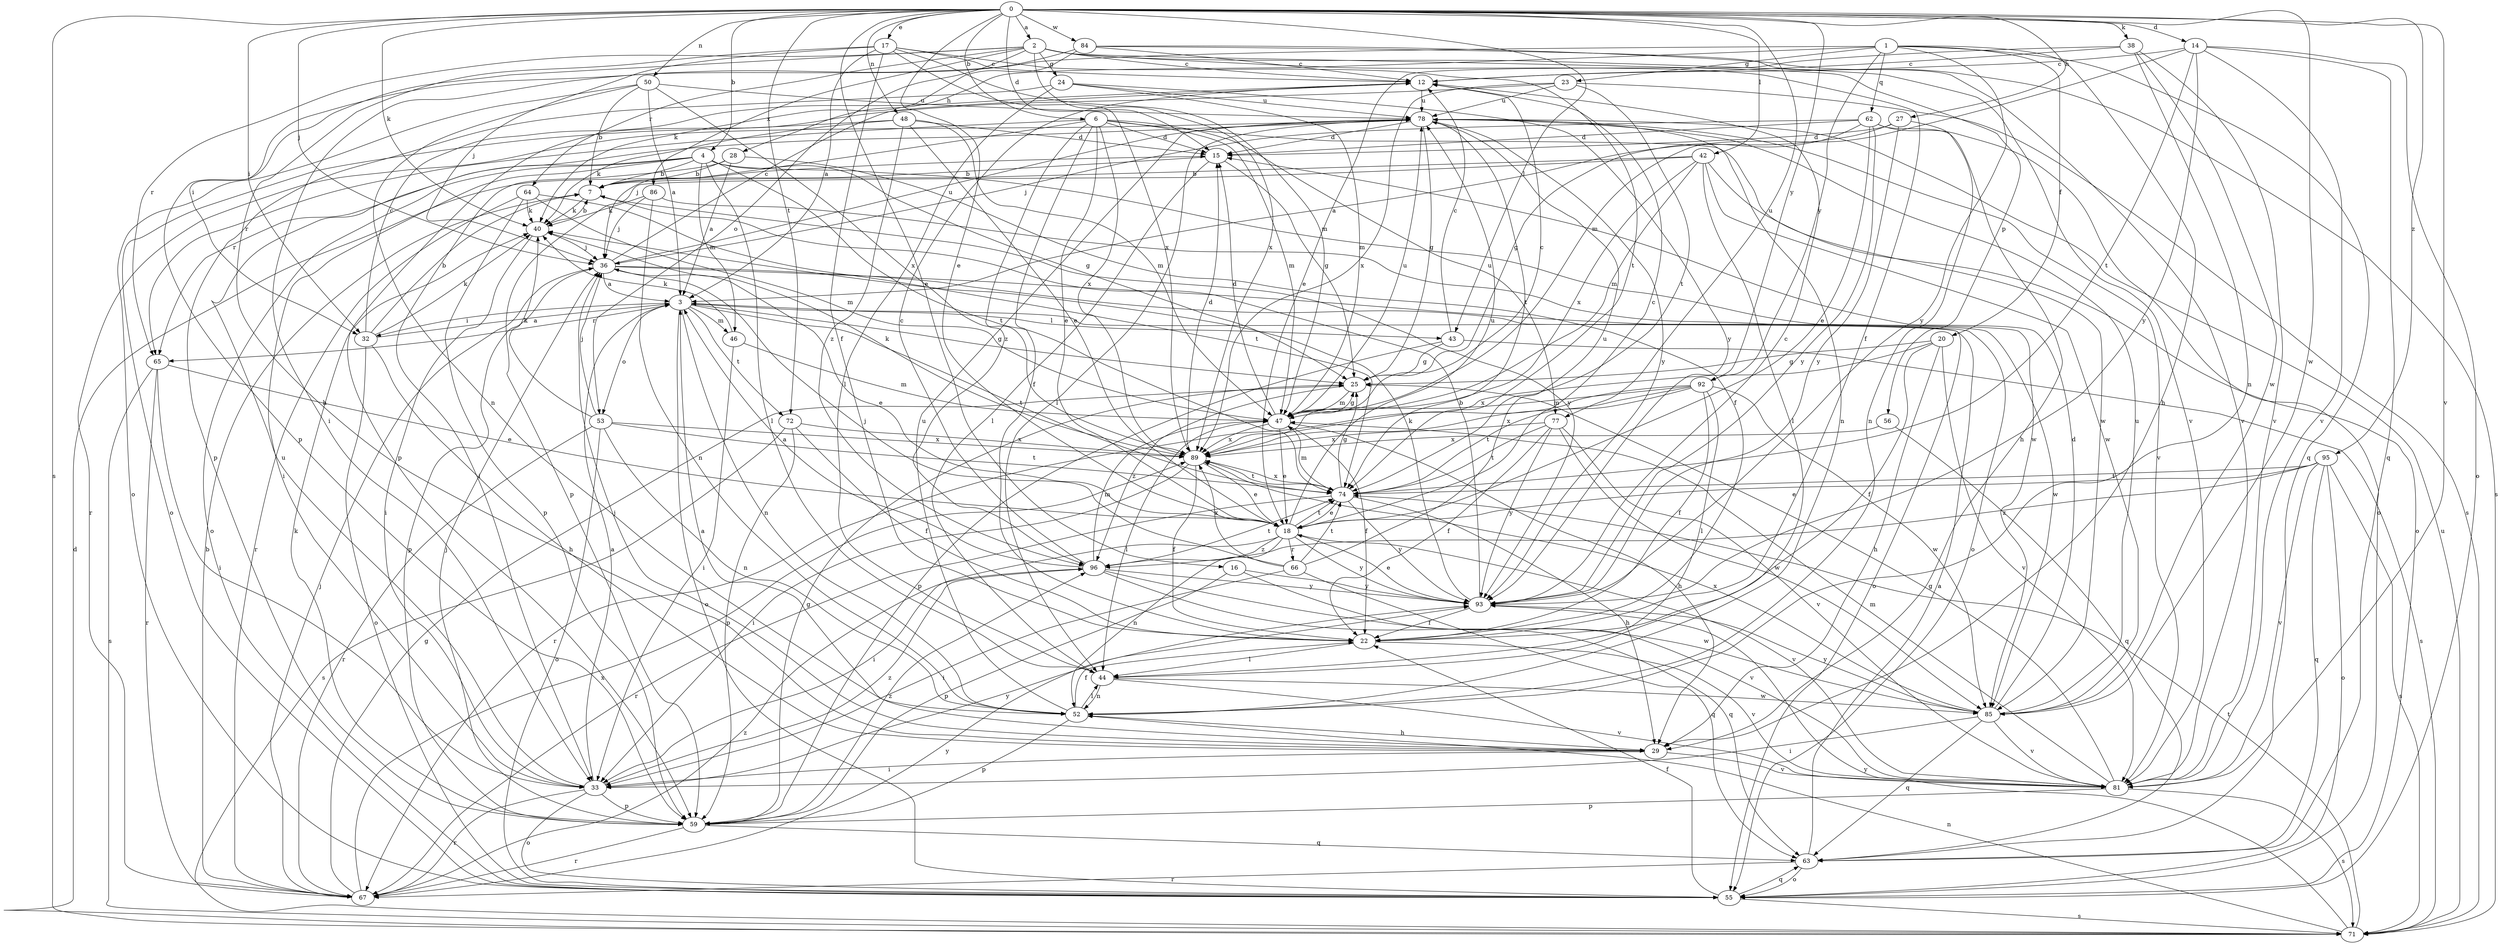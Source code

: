 strict digraph  {
0;
1;
2;
3;
4;
6;
7;
12;
14;
15;
16;
17;
18;
20;
22;
23;
24;
25;
27;
28;
29;
32;
33;
36;
38;
40;
42;
43;
44;
46;
47;
48;
50;
52;
53;
55;
56;
59;
62;
63;
64;
65;
66;
67;
71;
72;
74;
77;
78;
81;
84;
85;
86;
89;
92;
93;
95;
96;
0 -> 2  [label=a];
0 -> 4  [label=b];
0 -> 6  [label=b];
0 -> 14  [label=d];
0 -> 15  [label=d];
0 -> 16  [label=e];
0 -> 17  [label=e];
0 -> 18  [label=e];
0 -> 27  [label=h];
0 -> 32  [label=i];
0 -> 36  [label=j];
0 -> 38  [label=k];
0 -> 40  [label=k];
0 -> 42  [label=l];
0 -> 43  [label=l];
0 -> 48  [label=n];
0 -> 50  [label=n];
0 -> 71  [label=s];
0 -> 72  [label=t];
0 -> 77  [label=u];
0 -> 81  [label=v];
0 -> 84  [label=w];
0 -> 85  [label=w];
0 -> 92  [label=y];
0 -> 95  [label=z];
1 -> 20  [label=f];
1 -> 23  [label=g];
1 -> 28  [label=h];
1 -> 29  [label=h];
1 -> 32  [label=i];
1 -> 62  [label=q];
1 -> 63  [label=q];
1 -> 92  [label=y];
1 -> 93  [label=y];
2 -> 12  [label=c];
2 -> 22  [label=f];
2 -> 24  [label=g];
2 -> 53  [label=o];
2 -> 56  [label=p];
2 -> 59  [label=p];
2 -> 64  [label=r];
2 -> 65  [label=r];
2 -> 81  [label=v];
2 -> 86  [label=x];
2 -> 89  [label=x];
3 -> 25  [label=g];
3 -> 32  [label=i];
3 -> 43  [label=l];
3 -> 46  [label=m];
3 -> 52  [label=n];
3 -> 53  [label=o];
3 -> 55  [label=o];
3 -> 65  [label=r];
3 -> 72  [label=t];
3 -> 74  [label=t];
4 -> 7  [label=b];
4 -> 25  [label=g];
4 -> 33  [label=i];
4 -> 44  [label=l];
4 -> 46  [label=m];
4 -> 55  [label=o];
4 -> 65  [label=r];
4 -> 74  [label=t];
4 -> 85  [label=w];
6 -> 15  [label=d];
6 -> 18  [label=e];
6 -> 22  [label=f];
6 -> 36  [label=j];
6 -> 47  [label=m];
6 -> 65  [label=r];
6 -> 77  [label=u];
6 -> 85  [label=w];
6 -> 89  [label=x];
6 -> 96  [label=z];
7 -> 40  [label=k];
7 -> 93  [label=y];
12 -> 78  [label=u];
14 -> 12  [label=c];
14 -> 47  [label=m];
14 -> 55  [label=o];
14 -> 63  [label=q];
14 -> 74  [label=t];
14 -> 81  [label=v];
14 -> 93  [label=y];
15 -> 7  [label=b];
15 -> 25  [label=g];
15 -> 44  [label=l];
16 -> 59  [label=p];
16 -> 81  [label=v];
16 -> 93  [label=y];
17 -> 3  [label=a];
17 -> 12  [label=c];
17 -> 22  [label=f];
17 -> 29  [label=h];
17 -> 36  [label=j];
17 -> 47  [label=m];
17 -> 74  [label=t];
17 -> 89  [label=x];
18 -> 12  [label=c];
18 -> 33  [label=i];
18 -> 52  [label=n];
18 -> 66  [label=r];
18 -> 74  [label=t];
18 -> 78  [label=u];
18 -> 81  [label=v];
18 -> 93  [label=y];
18 -> 96  [label=z];
20 -> 22  [label=f];
20 -> 25  [label=g];
20 -> 29  [label=h];
20 -> 81  [label=v];
20 -> 89  [label=x];
22 -> 44  [label=l];
22 -> 81  [label=v];
23 -> 59  [label=p];
23 -> 71  [label=s];
23 -> 74  [label=t];
23 -> 78  [label=u];
23 -> 89  [label=x];
24 -> 44  [label=l];
24 -> 47  [label=m];
24 -> 59  [label=p];
24 -> 78  [label=u];
24 -> 93  [label=y];
25 -> 47  [label=m];
25 -> 96  [label=z];
27 -> 3  [label=a];
27 -> 15  [label=d];
27 -> 52  [label=n];
27 -> 93  [label=y];
28 -> 3  [label=a];
28 -> 7  [label=b];
28 -> 22  [label=f];
28 -> 33  [label=i];
29 -> 3  [label=a];
29 -> 33  [label=i];
29 -> 36  [label=j];
29 -> 81  [label=v];
32 -> 3  [label=a];
32 -> 7  [label=b];
32 -> 12  [label=c];
32 -> 29  [label=h];
32 -> 40  [label=k];
32 -> 55  [label=o];
33 -> 3  [label=a];
33 -> 55  [label=o];
33 -> 59  [label=p];
33 -> 67  [label=r];
33 -> 78  [label=u];
33 -> 93  [label=y];
33 -> 96  [label=z];
36 -> 3  [label=a];
36 -> 12  [label=c];
36 -> 18  [label=e];
36 -> 55  [label=o];
36 -> 59  [label=p];
36 -> 78  [label=u];
36 -> 85  [label=w];
38 -> 12  [label=c];
38 -> 18  [label=e];
38 -> 52  [label=n];
38 -> 81  [label=v];
38 -> 85  [label=w];
40 -> 7  [label=b];
40 -> 33  [label=i];
40 -> 36  [label=j];
42 -> 7  [label=b];
42 -> 44  [label=l];
42 -> 47  [label=m];
42 -> 55  [label=o];
42 -> 59  [label=p];
42 -> 85  [label=w];
42 -> 89  [label=x];
43 -> 12  [label=c];
43 -> 25  [label=g];
43 -> 59  [label=p];
43 -> 71  [label=s];
44 -> 52  [label=n];
44 -> 81  [label=v];
44 -> 85  [label=w];
46 -> 33  [label=i];
46 -> 40  [label=k];
46 -> 47  [label=m];
47 -> 12  [label=c];
47 -> 15  [label=d];
47 -> 18  [label=e];
47 -> 22  [label=f];
47 -> 25  [label=g];
47 -> 29  [label=h];
47 -> 44  [label=l];
47 -> 78  [label=u];
47 -> 89  [label=x];
48 -> 15  [label=d];
48 -> 18  [label=e];
48 -> 40  [label=k];
48 -> 47  [label=m];
48 -> 55  [label=o];
48 -> 96  [label=z];
50 -> 3  [label=a];
50 -> 7  [label=b];
50 -> 52  [label=n];
50 -> 55  [label=o];
50 -> 78  [label=u];
50 -> 89  [label=x];
52 -> 22  [label=f];
52 -> 29  [label=h];
52 -> 44  [label=l];
52 -> 59  [label=p];
52 -> 78  [label=u];
53 -> 36  [label=j];
53 -> 40  [label=k];
53 -> 52  [label=n];
53 -> 55  [label=o];
53 -> 67  [label=r];
53 -> 74  [label=t];
53 -> 89  [label=x];
55 -> 22  [label=f];
55 -> 63  [label=q];
55 -> 71  [label=s];
56 -> 63  [label=q];
56 -> 89  [label=x];
59 -> 25  [label=g];
59 -> 36  [label=j];
59 -> 40  [label=k];
59 -> 63  [label=q];
59 -> 67  [label=r];
59 -> 96  [label=z];
62 -> 15  [label=d];
62 -> 18  [label=e];
62 -> 25  [label=g];
62 -> 29  [label=h];
62 -> 36  [label=j];
62 -> 55  [label=o];
62 -> 93  [label=y];
63 -> 3  [label=a];
63 -> 55  [label=o];
63 -> 67  [label=r];
64 -> 40  [label=k];
64 -> 47  [label=m];
64 -> 59  [label=p];
64 -> 67  [label=r];
64 -> 74  [label=t];
65 -> 18  [label=e];
65 -> 33  [label=i];
65 -> 67  [label=r];
65 -> 71  [label=s];
66 -> 33  [label=i];
66 -> 36  [label=j];
66 -> 63  [label=q];
66 -> 74  [label=t];
66 -> 78  [label=u];
66 -> 89  [label=x];
67 -> 7  [label=b];
67 -> 25  [label=g];
67 -> 36  [label=j];
67 -> 89  [label=x];
67 -> 93  [label=y];
67 -> 96  [label=z];
71 -> 15  [label=d];
71 -> 52  [label=n];
71 -> 74  [label=t];
71 -> 78  [label=u];
71 -> 93  [label=y];
72 -> 22  [label=f];
72 -> 59  [label=p];
72 -> 71  [label=s];
72 -> 89  [label=x];
74 -> 18  [label=e];
74 -> 25  [label=g];
74 -> 29  [label=h];
74 -> 47  [label=m];
74 -> 67  [label=r];
74 -> 89  [label=x];
74 -> 93  [label=y];
77 -> 22  [label=f];
77 -> 74  [label=t];
77 -> 81  [label=v];
77 -> 85  [label=w];
77 -> 89  [label=x];
77 -> 93  [label=y];
78 -> 15  [label=d];
78 -> 25  [label=g];
78 -> 44  [label=l];
78 -> 52  [label=n];
78 -> 67  [label=r];
78 -> 74  [label=t];
78 -> 81  [label=v];
78 -> 93  [label=y];
81 -> 25  [label=g];
81 -> 47  [label=m];
81 -> 59  [label=p];
81 -> 71  [label=s];
84 -> 12  [label=c];
84 -> 33  [label=i];
84 -> 40  [label=k];
84 -> 71  [label=s];
84 -> 81  [label=v];
85 -> 15  [label=d];
85 -> 33  [label=i];
85 -> 63  [label=q];
85 -> 78  [label=u];
85 -> 81  [label=v];
85 -> 89  [label=x];
85 -> 93  [label=y];
86 -> 36  [label=j];
86 -> 40  [label=k];
86 -> 52  [label=n];
86 -> 55  [label=o];
89 -> 15  [label=d];
89 -> 18  [label=e];
89 -> 22  [label=f];
89 -> 33  [label=i];
89 -> 40  [label=k];
89 -> 74  [label=t];
92 -> 22  [label=f];
92 -> 44  [label=l];
92 -> 47  [label=m];
92 -> 67  [label=r];
92 -> 74  [label=t];
92 -> 85  [label=w];
92 -> 89  [label=x];
93 -> 7  [label=b];
93 -> 12  [label=c];
93 -> 18  [label=e];
93 -> 22  [label=f];
93 -> 40  [label=k];
95 -> 18  [label=e];
95 -> 55  [label=o];
95 -> 63  [label=q];
95 -> 71  [label=s];
95 -> 74  [label=t];
95 -> 81  [label=v];
95 -> 96  [label=z];
96 -> 3  [label=a];
96 -> 12  [label=c];
96 -> 47  [label=m];
96 -> 63  [label=q];
96 -> 74  [label=t];
96 -> 85  [label=w];
96 -> 93  [label=y];
}
